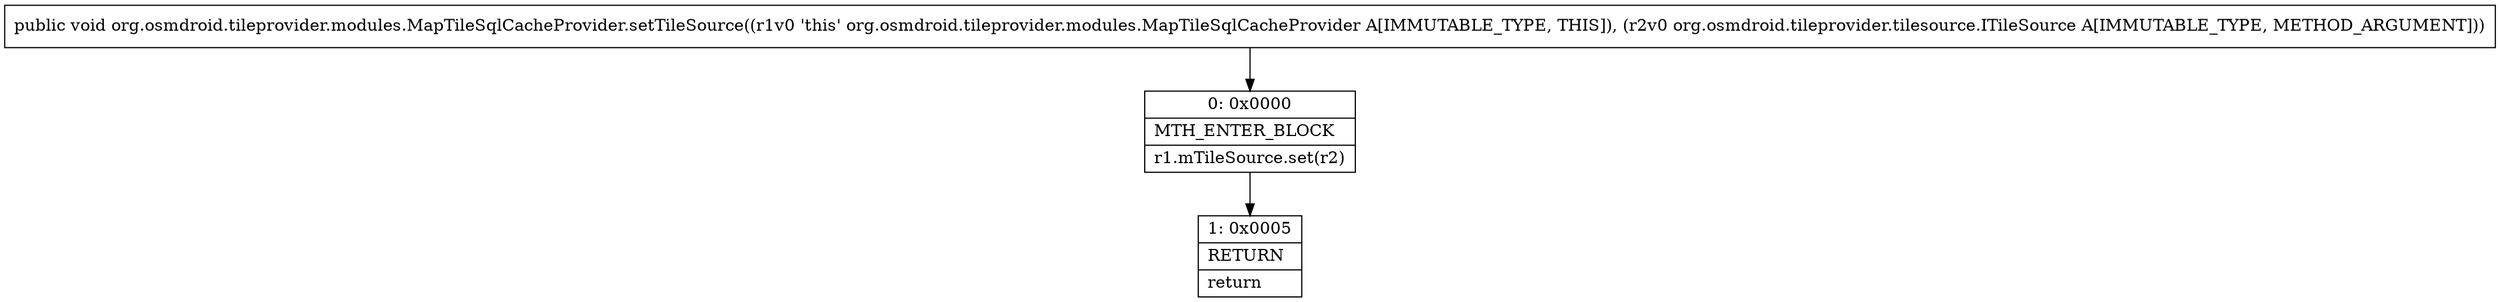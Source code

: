 digraph "CFG fororg.osmdroid.tileprovider.modules.MapTileSqlCacheProvider.setTileSource(Lorg\/osmdroid\/tileprovider\/tilesource\/ITileSource;)V" {
Node_0 [shape=record,label="{0\:\ 0x0000|MTH_ENTER_BLOCK\l|r1.mTileSource.set(r2)\l}"];
Node_1 [shape=record,label="{1\:\ 0x0005|RETURN\l|return\l}"];
MethodNode[shape=record,label="{public void org.osmdroid.tileprovider.modules.MapTileSqlCacheProvider.setTileSource((r1v0 'this' org.osmdroid.tileprovider.modules.MapTileSqlCacheProvider A[IMMUTABLE_TYPE, THIS]), (r2v0 org.osmdroid.tileprovider.tilesource.ITileSource A[IMMUTABLE_TYPE, METHOD_ARGUMENT])) }"];
MethodNode -> Node_0;
Node_0 -> Node_1;
}

